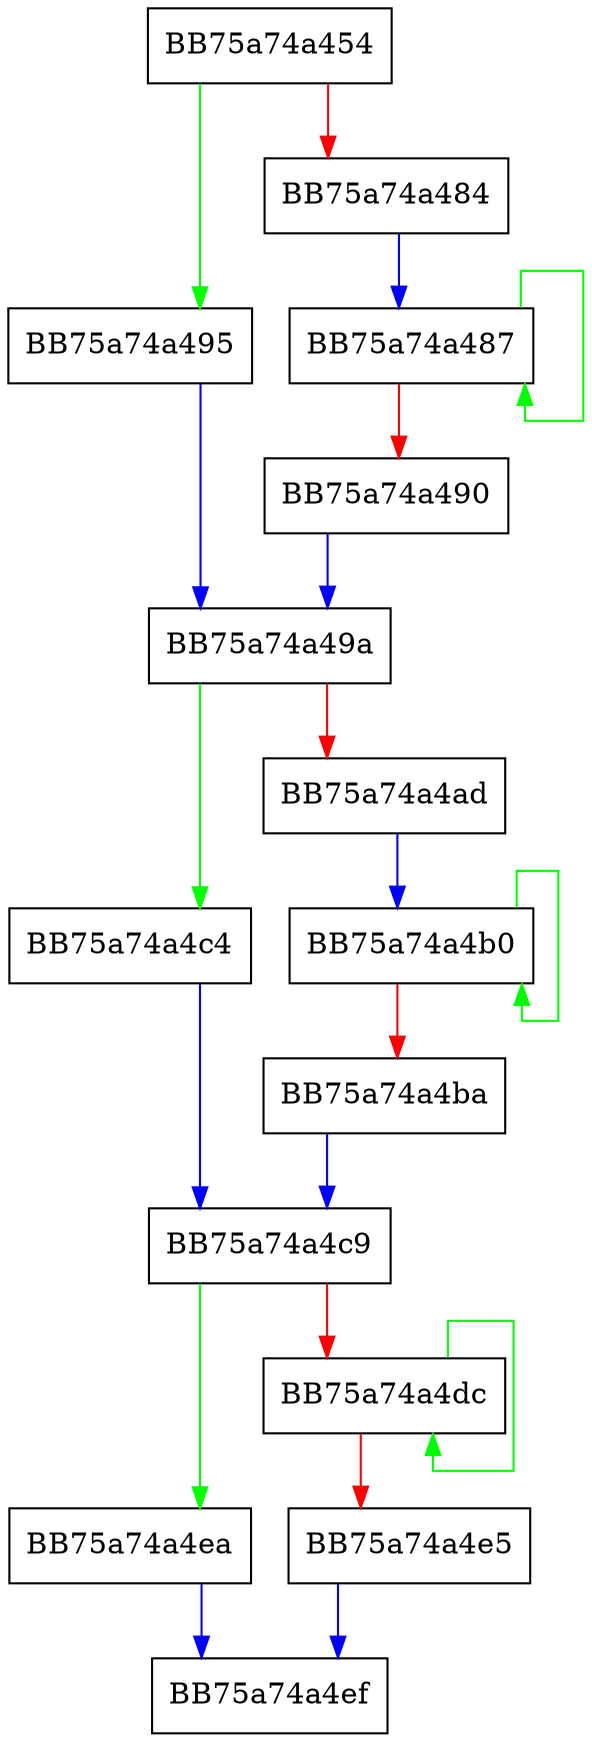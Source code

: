 digraph WPP_SF_sLSis {
  node [shape="box"];
  graph [splines=ortho];
  BB75a74a454 -> BB75a74a495 [color="green"];
  BB75a74a454 -> BB75a74a484 [color="red"];
  BB75a74a484 -> BB75a74a487 [color="blue"];
  BB75a74a487 -> BB75a74a487 [color="green"];
  BB75a74a487 -> BB75a74a490 [color="red"];
  BB75a74a490 -> BB75a74a49a [color="blue"];
  BB75a74a495 -> BB75a74a49a [color="blue"];
  BB75a74a49a -> BB75a74a4c4 [color="green"];
  BB75a74a49a -> BB75a74a4ad [color="red"];
  BB75a74a4ad -> BB75a74a4b0 [color="blue"];
  BB75a74a4b0 -> BB75a74a4b0 [color="green"];
  BB75a74a4b0 -> BB75a74a4ba [color="red"];
  BB75a74a4ba -> BB75a74a4c9 [color="blue"];
  BB75a74a4c4 -> BB75a74a4c9 [color="blue"];
  BB75a74a4c9 -> BB75a74a4ea [color="green"];
  BB75a74a4c9 -> BB75a74a4dc [color="red"];
  BB75a74a4dc -> BB75a74a4dc [color="green"];
  BB75a74a4dc -> BB75a74a4e5 [color="red"];
  BB75a74a4e5 -> BB75a74a4ef [color="blue"];
  BB75a74a4ea -> BB75a74a4ef [color="blue"];
}